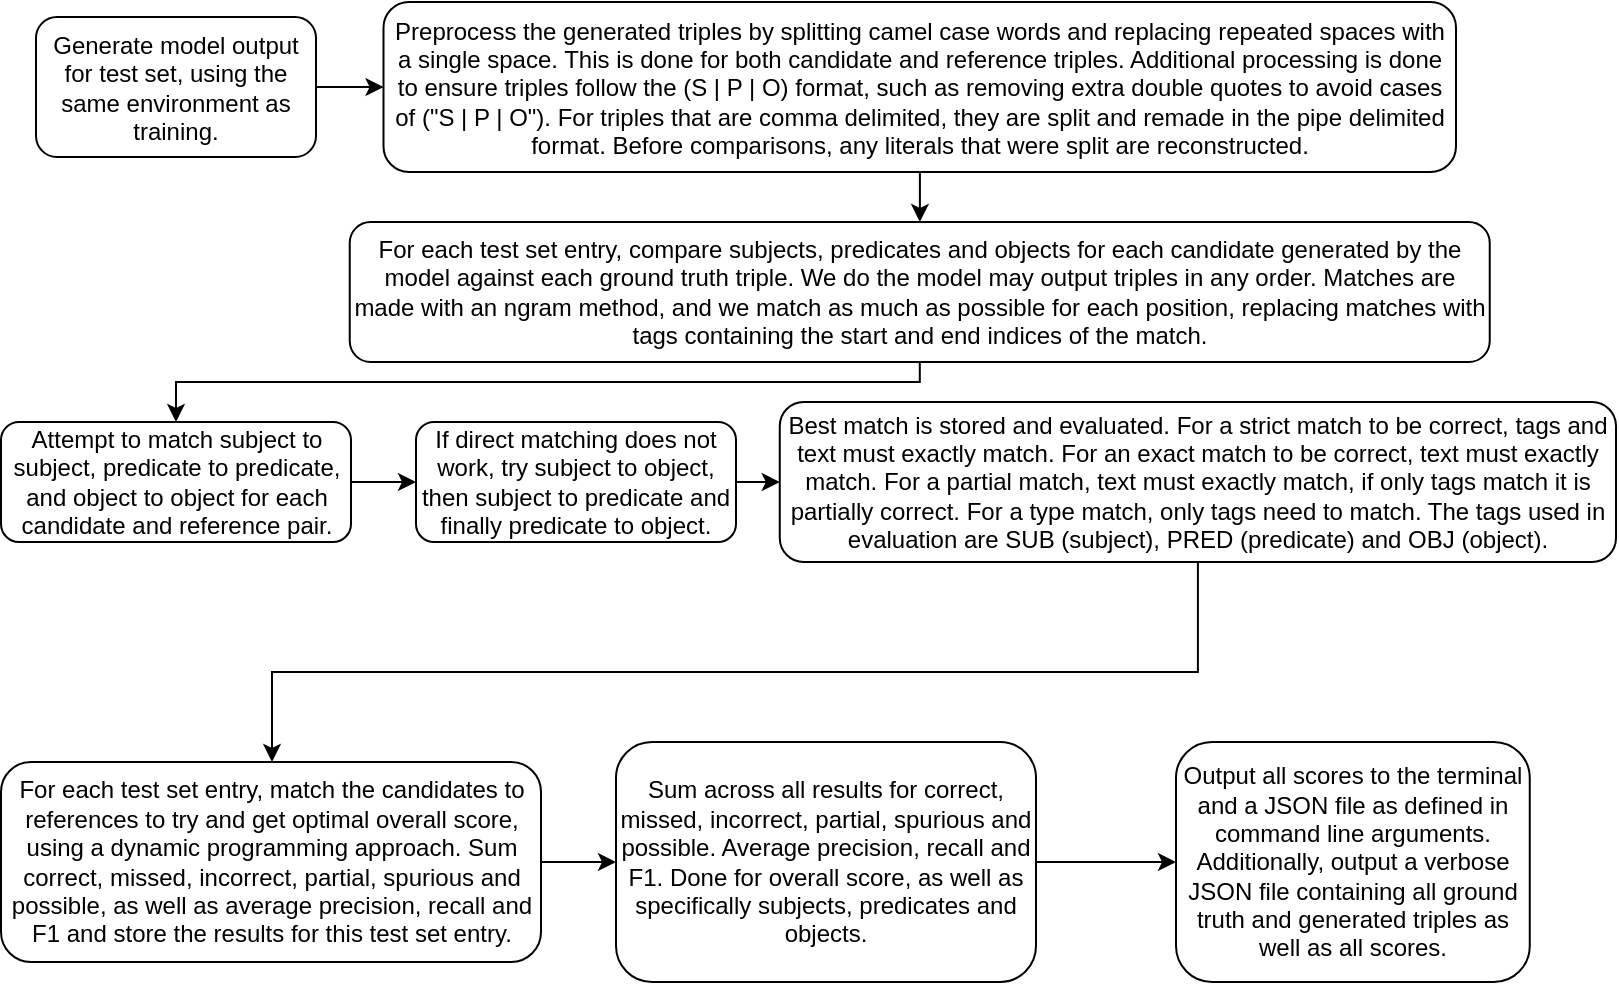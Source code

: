 <mxfile version="22.1.2" type="device">
  <diagram name="Page-1" id="d_AT5kZNJndGVS63STpF">
    <mxGraphModel dx="1050" dy="538" grid="1" gridSize="10" guides="1" tooltips="1" connect="1" arrows="1" fold="1" page="1" pageScale="1" pageWidth="850" pageHeight="1100" math="0" shadow="0">
      <root>
        <mxCell id="0" />
        <mxCell id="1" parent="0" />
        <mxCell id="Z3lxXqcb42nXhXT_M9SM-3" value="" style="edgeStyle=orthogonalEdgeStyle;rounded=0;orthogonalLoop=1;jettySize=auto;html=1;" parent="1" source="Z3lxXqcb42nXhXT_M9SM-1" target="Z3lxXqcb42nXhXT_M9SM-2" edge="1">
          <mxGeometry relative="1" as="geometry" />
        </mxCell>
        <mxCell id="Z3lxXqcb42nXhXT_M9SM-1" value="Generate model output for test set, using the same environment as training." style="rounded=1;whiteSpace=wrap;html=1;" parent="1" vertex="1">
          <mxGeometry x="30" y="17.5" width="140" height="70" as="geometry" />
        </mxCell>
        <mxCell id="XAX61Btx03hwgtj56iC7-1" value="" style="edgeStyle=orthogonalEdgeStyle;rounded=0;orthogonalLoop=1;jettySize=auto;html=1;" parent="1" source="Z3lxXqcb42nXhXT_M9SM-2" target="Z3lxXqcb42nXhXT_M9SM-6" edge="1">
          <mxGeometry relative="1" as="geometry" />
        </mxCell>
        <mxCell id="Z3lxXqcb42nXhXT_M9SM-2" value="Preprocess the generated triples by splitting camel case words and replacing repeated spaces with a single space. This is done for both candidate and reference triples. Additional processing is done to ensure triples follow the (S | P | O) format, such as removing extra double quotes to avoid cases of (&quot;S | P | O&quot;). For triples that are comma delimited, they are split and remade in the pipe delimited format. Before comparisons, any literals that were split are reconstructed." style="whiteSpace=wrap;html=1;rounded=1;" parent="1" vertex="1">
          <mxGeometry x="203.75" y="10" width="536.25" height="85" as="geometry" />
        </mxCell>
        <mxCell id="XAX61Btx03hwgtj56iC7-3" value="" style="edgeStyle=orthogonalEdgeStyle;rounded=0;orthogonalLoop=1;jettySize=auto;html=1;" parent="1" source="Z3lxXqcb42nXhXT_M9SM-4" target="Z3lxXqcb42nXhXT_M9SM-8" edge="1">
          <mxGeometry relative="1" as="geometry" />
        </mxCell>
        <mxCell id="Z3lxXqcb42nXhXT_M9SM-4" value="Attempt to match subject to subject, predicate to predicate, and object to object for each candidate and reference pair." style="whiteSpace=wrap;html=1;rounded=1;" parent="1" vertex="1">
          <mxGeometry x="12.5" y="220" width="175" height="60" as="geometry" />
        </mxCell>
        <mxCell id="XAX61Btx03hwgtj56iC7-2" value="" style="edgeStyle=orthogonalEdgeStyle;rounded=0;orthogonalLoop=1;jettySize=auto;html=1;" parent="1" source="Z3lxXqcb42nXhXT_M9SM-6" target="Z3lxXqcb42nXhXT_M9SM-4" edge="1">
          <mxGeometry relative="1" as="geometry">
            <Array as="points">
              <mxPoint x="472" y="200" />
              <mxPoint x="100" y="200" />
            </Array>
          </mxGeometry>
        </mxCell>
        <mxCell id="Z3lxXqcb42nXhXT_M9SM-6" value="For each test set entry, compare subjects, predicates and objects for each candidate generated by the model against each ground truth triple. We do the model may output triples in any order. Matches are made with an ngram method, and we match as much as possible for each position, replacing matches with tags containing the start and end indices of the match." style="whiteSpace=wrap;html=1;rounded=1;" parent="1" vertex="1">
          <mxGeometry x="186.87" y="120" width="570" height="70" as="geometry" />
        </mxCell>
        <mxCell id="Z3lxXqcb42nXhXT_M9SM-11" value="" style="edgeStyle=orthogonalEdgeStyle;rounded=0;orthogonalLoop=1;jettySize=auto;html=1;" parent="1" source="Z3lxXqcb42nXhXT_M9SM-8" target="Z3lxXqcb42nXhXT_M9SM-10" edge="1">
          <mxGeometry relative="1" as="geometry" />
        </mxCell>
        <mxCell id="Z3lxXqcb42nXhXT_M9SM-8" value="If direct matching does not work, try subject to object, then subject to predicate and finally predicate to object." style="whiteSpace=wrap;html=1;rounded=1;" parent="1" vertex="1">
          <mxGeometry x="220" y="220" width="160" height="60" as="geometry" />
        </mxCell>
        <mxCell id="DGit_nAzJsiOUfNEkzI6-5" value="" style="edgeStyle=orthogonalEdgeStyle;rounded=0;orthogonalLoop=1;jettySize=auto;html=1;" edge="1" parent="1" source="Z3lxXqcb42nXhXT_M9SM-10" target="DGit_nAzJsiOUfNEkzI6-4">
          <mxGeometry relative="1" as="geometry">
            <Array as="points">
              <mxPoint x="611" y="345" />
              <mxPoint x="148" y="345" />
            </Array>
          </mxGeometry>
        </mxCell>
        <mxCell id="Z3lxXqcb42nXhXT_M9SM-10" value="Best match is stored and evaluated. For a strict match to be correct, tags and text must exactly match. For an exact match to be correct, text must exactly match. For a partial match, text must exactly match, if only tags match it is partially correct. For a type match, only tags need to match. The tags used in evaluation are SUB (subject), PRED (predicate) and OBJ (object)." style="whiteSpace=wrap;html=1;rounded=1;" parent="1" vertex="1">
          <mxGeometry x="401.88" y="210" width="418.12" height="80" as="geometry" />
        </mxCell>
        <mxCell id="DGit_nAzJsiOUfNEkzI6-2" value="" style="edgeStyle=orthogonalEdgeStyle;rounded=0;orthogonalLoop=1;jettySize=auto;html=1;" edge="1" parent="1" source="Z3lxXqcb42nXhXT_M9SM-12" target="Z3lxXqcb42nXhXT_M9SM-14">
          <mxGeometry relative="1" as="geometry" />
        </mxCell>
        <mxCell id="Z3lxXqcb42nXhXT_M9SM-12" value="Sum across all results for correct, missed, incorrect, partial, spurious and possible. Average precision, recall and F1. Done for overall score, as well as specifically subjects, predicates and objects." style="whiteSpace=wrap;html=1;rounded=1;" parent="1" vertex="1">
          <mxGeometry x="320" y="380" width="210" height="120" as="geometry" />
        </mxCell>
        <mxCell id="Z3lxXqcb42nXhXT_M9SM-14" value="Output all scores to the terminal and a JSON file as defined in command line arguments. Additionally, output a verbose JSON file containing all ground truth and generated triples as well as all scores." style="whiteSpace=wrap;html=1;rounded=1;" parent="1" vertex="1">
          <mxGeometry x="600" y="380" width="176.88" height="120" as="geometry" />
        </mxCell>
        <mxCell id="DGit_nAzJsiOUfNEkzI6-6" value="" style="edgeStyle=orthogonalEdgeStyle;rounded=0;orthogonalLoop=1;jettySize=auto;html=1;" edge="1" parent="1" source="DGit_nAzJsiOUfNEkzI6-4" target="Z3lxXqcb42nXhXT_M9SM-12">
          <mxGeometry relative="1" as="geometry" />
        </mxCell>
        <mxCell id="DGit_nAzJsiOUfNEkzI6-4" value="For each test set entry, match the candidates to references to try and get optimal overall score, using a dynamic programming approach. Sum correct, missed, incorrect, partial, spurious and possible, as well as average precision, recall and F1 and store the results for this test set entry." style="whiteSpace=wrap;html=1;rounded=1;" vertex="1" parent="1">
          <mxGeometry x="12.5" y="390" width="270" height="100" as="geometry" />
        </mxCell>
      </root>
    </mxGraphModel>
  </diagram>
</mxfile>

